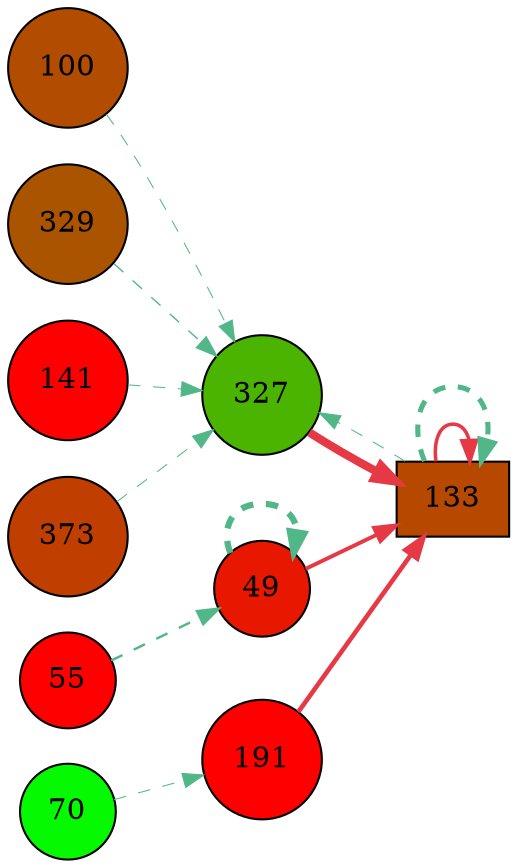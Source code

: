 digraph G{
rankdir=LR;
100 [style=filled, shape=circle, fillcolor="#b24c00", label="100"];
133 [style=filled, shape=box, fillcolor="#b64800", label="133"];
70 [style=filled, shape=circle, fillcolor="#05f900", label="70"];
327 [style=filled, shape=circle, fillcolor="#4ab400", label="327"];
329 [style=filled, shape=circle, fillcolor="#aa5400", label="329"];
141 [style=filled, shape=circle, fillcolor="#fe0000", label="141"];
49 [style=filled, shape=circle, fillcolor="#e71700", label="49"];
373 [style=filled, shape=circle, fillcolor="#c03e00", label="373"];
55 [style=filled, shape=circle, fillcolor="#fe0000", label="55"];
191 [style=filled, shape=circle, fillcolor="#fe0000", label="191"];
327 -> 133 [color="#e63946",penwidth=4.00];
191 -> 133 [color="#e63946",penwidth=2.22];
49 -> 133 [color="#e63946",penwidth=1.89];
133 -> 133 [color="#e63946",penwidth=1.71];
70 -> 191 [color="#52b788",style=dashed,penwidth=0.50];
49 -> 49 [color="#52b788",style=dashed,penwidth=3.00];
55 -> 49 [color="#52b788",style=dashed,penwidth=1.16];
133 -> 133 [color="#52b788",style=dashed,penwidth=2.45];
329 -> 327 [color="#52b788",style=dashed,penwidth=0.68];
100 -> 327 [color="#52b788",style=dashed,penwidth=0.50];
373 -> 327 [color="#52b788",style=dashed,penwidth=0.50];
141 -> 327 [color="#52b788",style=dashed,penwidth=0.50];
133 -> 327 [color="#52b788",style=dashed,penwidth=0.50];
}